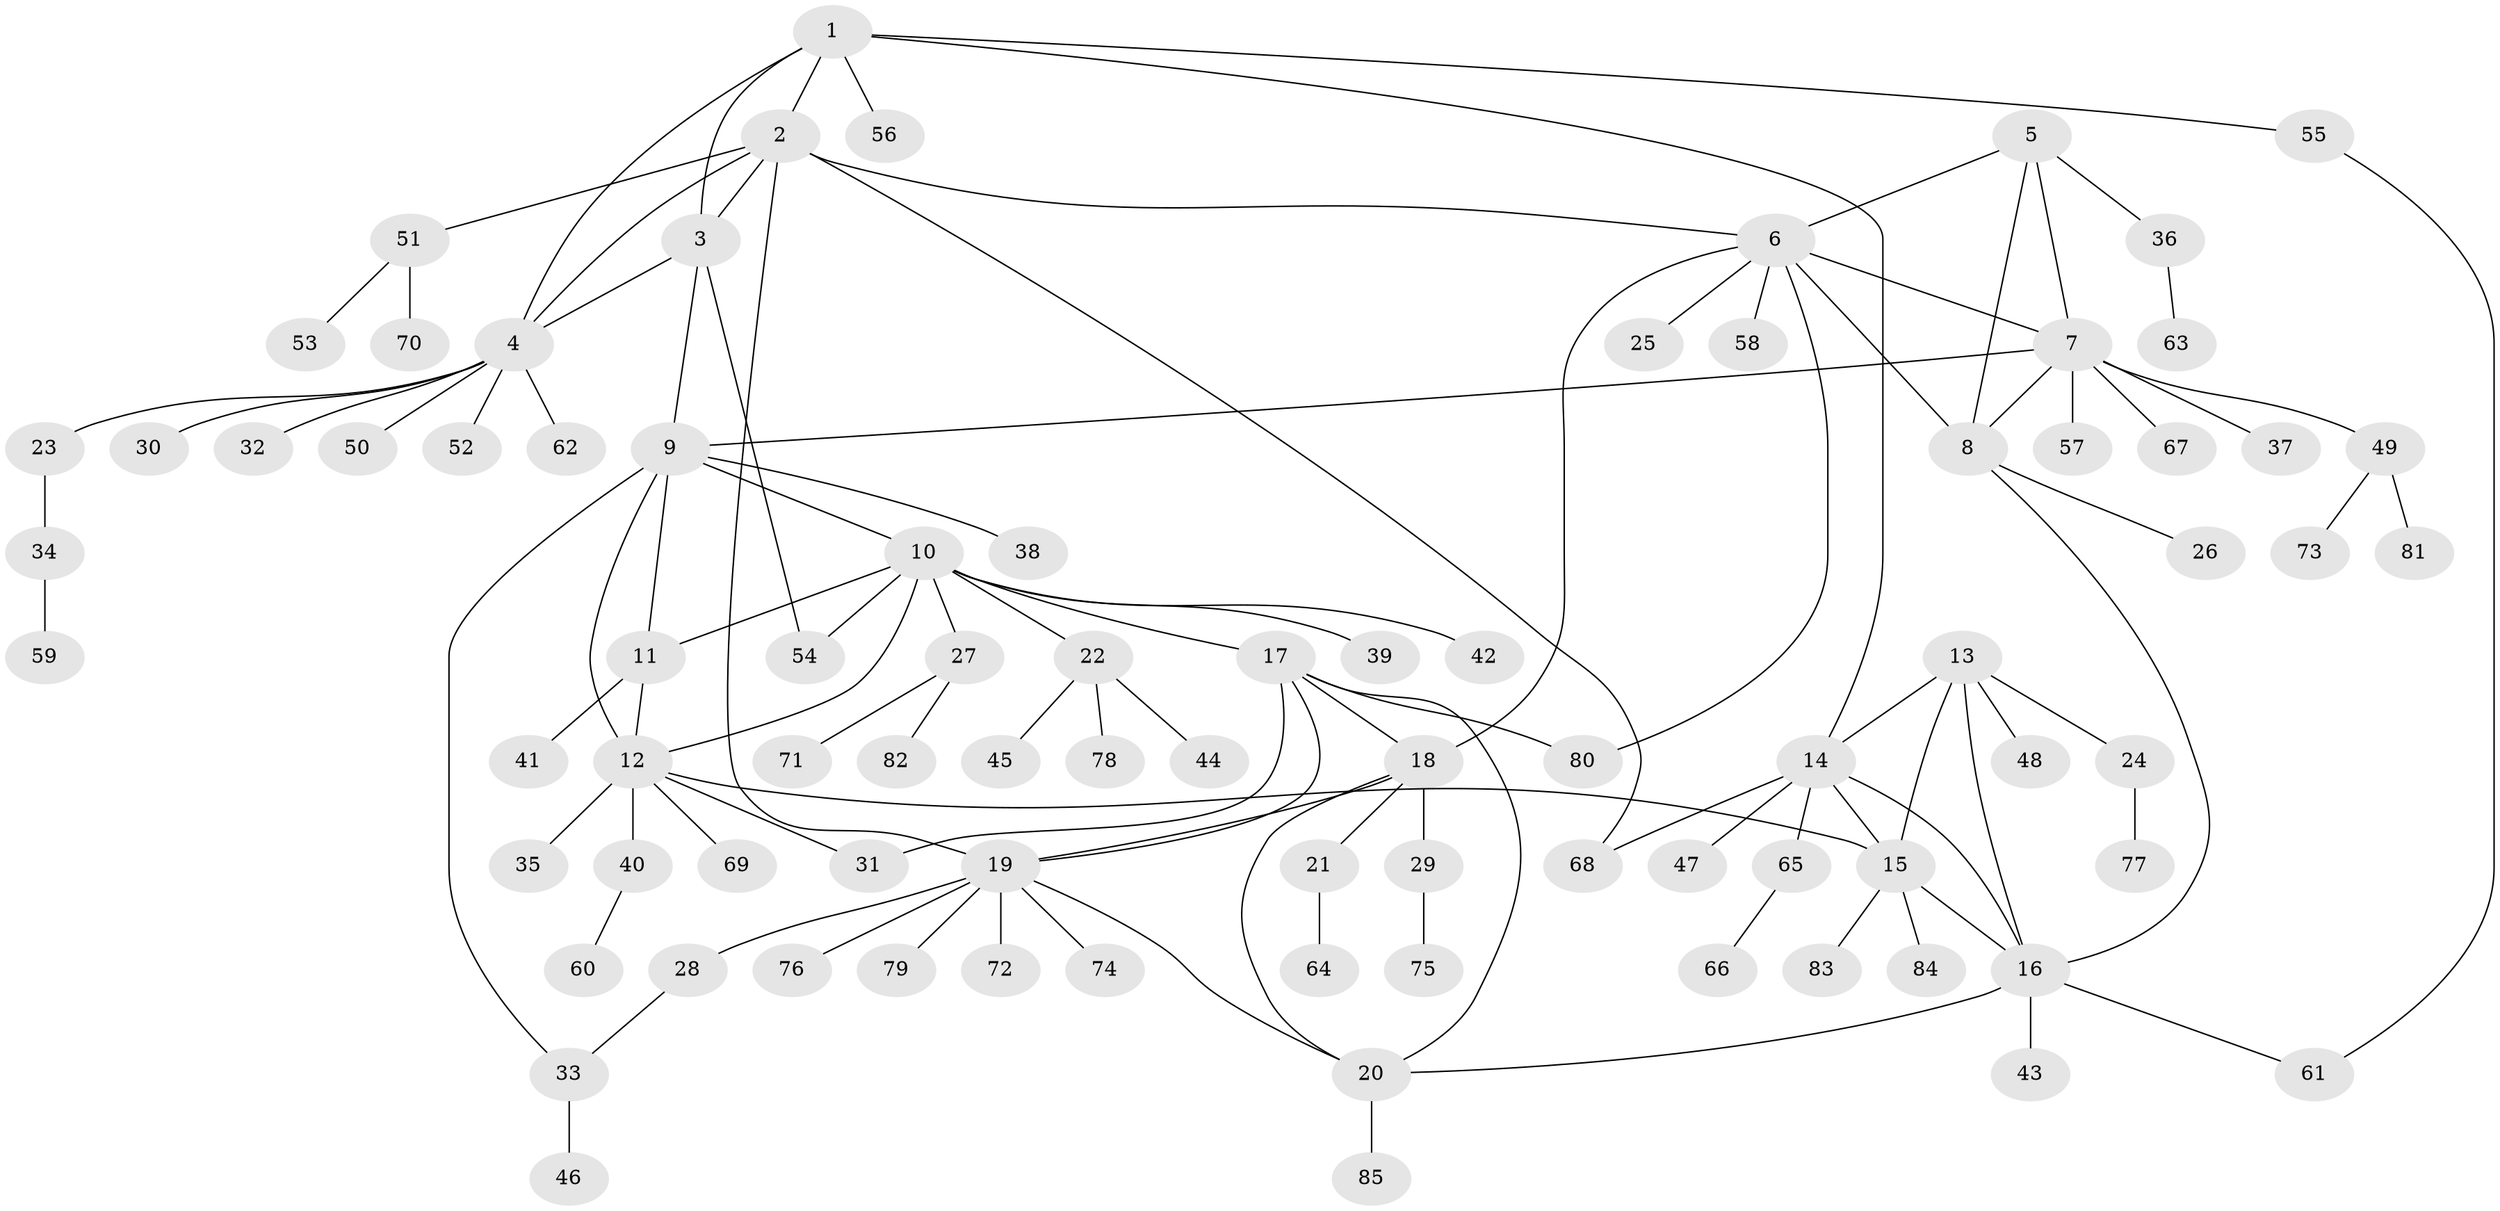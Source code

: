 // coarse degree distribution, {5: 0.03333333333333333, 11: 0.03333333333333333, 10: 0.016666666666666666, 3: 0.03333333333333333, 9: 0.016666666666666666, 6: 0.05, 7: 0.05, 4: 0.03333333333333333, 8: 0.016666666666666666, 1: 0.5666666666666667, 2: 0.15}
// Generated by graph-tools (version 1.1) at 2025/42/03/06/25 10:42:14]
// undirected, 85 vertices, 111 edges
graph export_dot {
graph [start="1"]
  node [color=gray90,style=filled];
  1;
  2;
  3;
  4;
  5;
  6;
  7;
  8;
  9;
  10;
  11;
  12;
  13;
  14;
  15;
  16;
  17;
  18;
  19;
  20;
  21;
  22;
  23;
  24;
  25;
  26;
  27;
  28;
  29;
  30;
  31;
  32;
  33;
  34;
  35;
  36;
  37;
  38;
  39;
  40;
  41;
  42;
  43;
  44;
  45;
  46;
  47;
  48;
  49;
  50;
  51;
  52;
  53;
  54;
  55;
  56;
  57;
  58;
  59;
  60;
  61;
  62;
  63;
  64;
  65;
  66;
  67;
  68;
  69;
  70;
  71;
  72;
  73;
  74;
  75;
  76;
  77;
  78;
  79;
  80;
  81;
  82;
  83;
  84;
  85;
  1 -- 2;
  1 -- 3;
  1 -- 4;
  1 -- 14;
  1 -- 55;
  1 -- 56;
  2 -- 3;
  2 -- 4;
  2 -- 6;
  2 -- 19;
  2 -- 51;
  2 -- 68;
  3 -- 4;
  3 -- 9;
  3 -- 54;
  4 -- 23;
  4 -- 30;
  4 -- 32;
  4 -- 50;
  4 -- 52;
  4 -- 62;
  5 -- 6;
  5 -- 7;
  5 -- 8;
  5 -- 36;
  6 -- 7;
  6 -- 8;
  6 -- 18;
  6 -- 25;
  6 -- 58;
  6 -- 80;
  7 -- 8;
  7 -- 9;
  7 -- 37;
  7 -- 49;
  7 -- 57;
  7 -- 67;
  8 -- 16;
  8 -- 26;
  9 -- 10;
  9 -- 11;
  9 -- 12;
  9 -- 33;
  9 -- 38;
  10 -- 11;
  10 -- 12;
  10 -- 17;
  10 -- 22;
  10 -- 27;
  10 -- 39;
  10 -- 42;
  10 -- 54;
  11 -- 12;
  11 -- 41;
  12 -- 15;
  12 -- 31;
  12 -- 35;
  12 -- 40;
  12 -- 69;
  13 -- 14;
  13 -- 15;
  13 -- 16;
  13 -- 24;
  13 -- 48;
  14 -- 15;
  14 -- 16;
  14 -- 47;
  14 -- 65;
  14 -- 68;
  15 -- 16;
  15 -- 83;
  15 -- 84;
  16 -- 20;
  16 -- 43;
  16 -- 61;
  17 -- 18;
  17 -- 19;
  17 -- 20;
  17 -- 31;
  17 -- 80;
  18 -- 19;
  18 -- 20;
  18 -- 21;
  18 -- 29;
  19 -- 20;
  19 -- 28;
  19 -- 72;
  19 -- 74;
  19 -- 76;
  19 -- 79;
  20 -- 85;
  21 -- 64;
  22 -- 44;
  22 -- 45;
  22 -- 78;
  23 -- 34;
  24 -- 77;
  27 -- 71;
  27 -- 82;
  28 -- 33;
  29 -- 75;
  33 -- 46;
  34 -- 59;
  36 -- 63;
  40 -- 60;
  49 -- 73;
  49 -- 81;
  51 -- 53;
  51 -- 70;
  55 -- 61;
  65 -- 66;
}

